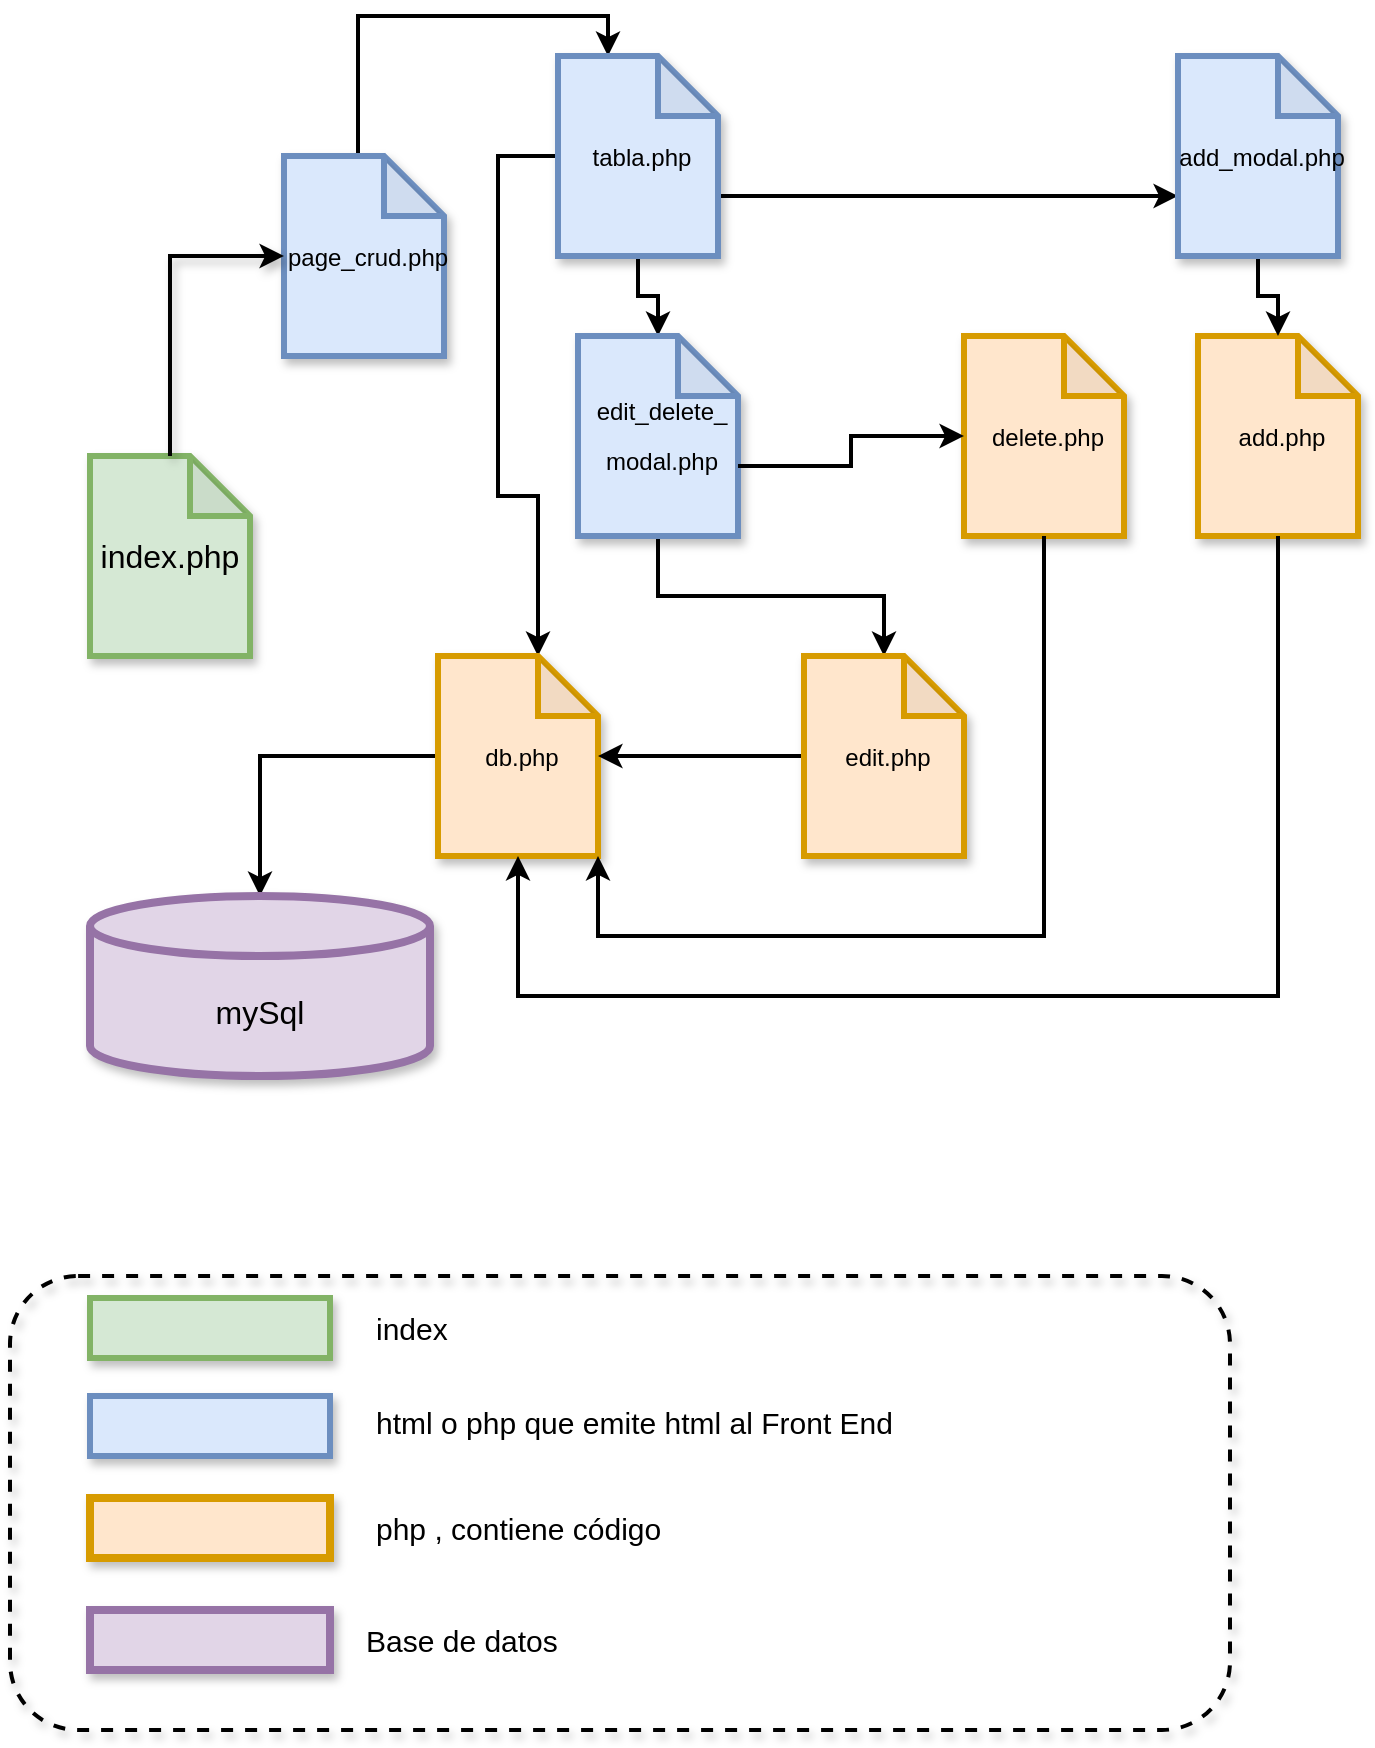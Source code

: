 <mxfile version="15.7.1" type="google"><diagram id="vjrGahB9gKQ22tohe8cG" name="Page-1"><mxGraphModel dx="1677" dy="994" grid="1" gridSize="10" guides="1" tooltips="1" connect="1" arrows="1" fold="1" page="1" pageScale="1" pageWidth="827" pageHeight="1169" math="0" shadow="0"><root><mxCell id="0"/><mxCell id="1" parent="0"/><mxCell id="PYQKEvDtpgHJo7ivIIoz-1" value="" style="rounded=1;whiteSpace=wrap;html=1;shadow=1;sketch=0;fontSize=30;fontColor=#FFFFFF;strokeWidth=2;gradientColor=#ffffff;gradientDirection=north;align=center;strokeColor=default;fillColor=none;dashed=1;" vertex="1" parent="1"><mxGeometry x="35" y="700" width="610" height="227" as="geometry"/></mxCell><mxCell id="PYQKEvDtpgHJo7ivIIoz-28" value="" style="rounded=0;whiteSpace=wrap;html=1;shadow=1;strokeWidth=3;fillColor=#d5e8d4;strokeColor=#82b366;" vertex="1" parent="1"><mxGeometry x="75" y="711" width="120" height="30" as="geometry"/></mxCell><mxCell id="PYQKEvDtpgHJo7ivIIoz-29" value="" style="rounded=0;whiteSpace=wrap;html=1;shadow=1;strokeWidth=3;fillColor=#dae8fc;strokeColor=#6c8ebf;" vertex="1" parent="1"><mxGeometry x="75" y="760" width="120" height="30" as="geometry"/></mxCell><mxCell id="PYQKEvDtpgHJo7ivIIoz-30" value="" style="rounded=0;whiteSpace=wrap;html=1;shadow=1;strokeWidth=4;fillColor=#ffe6cc;strokeColor=#d79b00;" vertex="1" parent="1"><mxGeometry x="75" y="811" width="120" height="30" as="geometry"/></mxCell><mxCell id="PYQKEvDtpgHJo7ivIIoz-31" value="" style="rounded=0;whiteSpace=wrap;html=1;shadow=1;strokeWidth=4;fillColor=#e1d5e7;strokeColor=#9673a6;" vertex="1" parent="1"><mxGeometry x="75" y="867" width="120" height="30" as="geometry"/></mxCell><mxCell id="PYQKEvDtpgHJo7ivIIoz-32" value="&lt;font style=&quot;font-size: 15px&quot;&gt;index&lt;/font&gt;" style="text;html=1;strokeColor=none;fillColor=none;align=left;verticalAlign=middle;whiteSpace=wrap;rounded=0;shadow=1;strokeWidth=2;" vertex="1" parent="1"><mxGeometry x="216" y="711" width="259" height="30" as="geometry"/></mxCell><mxCell id="PYQKEvDtpgHJo7ivIIoz-33" value="&lt;font style=&quot;font-size: 15px&quot;&gt;html o php que emite html al Front End&lt;/font&gt;" style="text;html=1;strokeColor=none;fillColor=none;align=left;verticalAlign=middle;whiteSpace=wrap;rounded=0;shadow=1;strokeWidth=2;" vertex="1" parent="1"><mxGeometry x="216" y="758" width="269" height="30" as="geometry"/></mxCell><mxCell id="PYQKEvDtpgHJo7ivIIoz-34" value="&lt;font style=&quot;font-size: 15px&quot;&gt;php , contiene código&amp;nbsp;&lt;/font&gt;" style="text;html=1;strokeColor=none;fillColor=none;align=left;verticalAlign=middle;whiteSpace=wrap;rounded=0;shadow=1;strokeWidth=2;" vertex="1" parent="1"><mxGeometry x="216" y="811" width="269" height="30" as="geometry"/></mxCell><mxCell id="PYQKEvDtpgHJo7ivIIoz-35" value="&lt;font style=&quot;font-size: 15px&quot;&gt;Base de datos&lt;/font&gt;" style="text;html=1;strokeColor=none;fillColor=none;align=left;verticalAlign=middle;whiteSpace=wrap;rounded=0;shadow=1;strokeWidth=2;" vertex="1" parent="1"><mxGeometry x="211" y="867" width="269" height="30" as="geometry"/></mxCell><mxCell id="PYQKEvDtpgHJo7ivIIoz-43" value="index.php" style="shape=note;whiteSpace=wrap;html=1;backgroundOutline=1;darkOpacity=0.05;fillColor=#d5e8d4;strokeColor=#82b366;strokeWidth=3;shadow=1;fontSize=16;" vertex="1" parent="1"><mxGeometry x="75" y="290" width="80" height="100" as="geometry"/></mxCell><mxCell id="PYQKEvDtpgHJo7ivIIoz-48" value="" style="edgeStyle=orthogonalEdgeStyle;rounded=0;orthogonalLoop=1;jettySize=auto;html=1;fontSize=12;strokeWidth=2;entryX=0;entryY=0;entryDx=25;entryDy=0;entryPerimeter=0;" edge="1" parent="1" source="PYQKEvDtpgHJo7ivIIoz-44" target="PYQKEvDtpgHJo7ivIIoz-47"><mxGeometry relative="1" as="geometry"><Array as="points"><mxPoint x="209" y="70"/><mxPoint x="334" y="70"/></Array></mxGeometry></mxCell><mxCell id="PYQKEvDtpgHJo7ivIIoz-44" value="&lt;p style=&quot;line-height: 0.9&quot;&gt;&lt;font style=&quot;font-size: 12px&quot;&gt;page_crud.php&lt;/font&gt;&lt;/p&gt;" style="shape=note;backgroundOutline=1;darkOpacity=0.05;fillColor=#dae8fc;strokeColor=#6c8ebf;strokeWidth=3;shadow=1;fontSize=13;whiteSpace=wrap;html=1;spacingRight=5;spacingLeft=9;" vertex="1" parent="1"><mxGeometry x="172" y="140" width="80" height="100" as="geometry"/></mxCell><mxCell id="PYQKEvDtpgHJo7ivIIoz-45" value="" style="endArrow=classic;html=1;rounded=0;entryX=0;entryY=0.5;entryDx=0;entryDy=0;entryPerimeter=0;shadow=1;strokeWidth=2;edgeStyle=orthogonalEdgeStyle;exitX=0.5;exitY=0;exitDx=0;exitDy=0;exitPerimeter=0;" edge="1" parent="1" source="PYQKEvDtpgHJo7ivIIoz-43" target="PYQKEvDtpgHJo7ivIIoz-44"><mxGeometry width="50" height="50" relative="1" as="geometry"><mxPoint x="230" y="431" as="sourcePoint"/><mxPoint x="280" y="381" as="targetPoint"/></mxGeometry></mxCell><mxCell id="PYQKEvDtpgHJo7ivIIoz-74" value="" style="edgeStyle=orthogonalEdgeStyle;rounded=0;orthogonalLoop=1;jettySize=auto;html=1;fontSize=12;strokeWidth=2;" edge="1" parent="1" source="PYQKEvDtpgHJo7ivIIoz-47" target="PYQKEvDtpgHJo7ivIIoz-73"><mxGeometry relative="1" as="geometry"><Array as="points"><mxPoint x="409" y="160"/><mxPoint x="409" y="160"/></Array></mxGeometry></mxCell><mxCell id="PYQKEvDtpgHJo7ivIIoz-84" value="" style="edgeStyle=orthogonalEdgeStyle;rounded=0;orthogonalLoop=1;jettySize=auto;html=1;fontSize=12;strokeWidth=2;" edge="1" parent="1" source="PYQKEvDtpgHJo7ivIIoz-47" target="PYQKEvDtpgHJo7ivIIoz-54"><mxGeometry relative="1" as="geometry"/></mxCell><mxCell id="PYQKEvDtpgHJo7ivIIoz-86" value="" style="edgeStyle=orthogonalEdgeStyle;rounded=0;orthogonalLoop=1;jettySize=auto;html=1;fontSize=12;strokeWidth=2;" edge="1" parent="1" source="PYQKEvDtpgHJo7ivIIoz-47" target="PYQKEvDtpgHJo7ivIIoz-49"><mxGeometry relative="1" as="geometry"><mxPoint x="219" y="210" as="targetPoint"/><Array as="points"><mxPoint x="279" y="140"/><mxPoint x="279" y="310"/><mxPoint x="299" y="310"/></Array></mxGeometry></mxCell><mxCell id="PYQKEvDtpgHJo7ivIIoz-47" value="&lt;p style=&quot;line-height: 0.9&quot;&gt;&lt;font style=&quot;font-size: 12px&quot;&gt;tabla.php&lt;/font&gt;&lt;/p&gt;" style="shape=note;backgroundOutline=1;darkOpacity=0.05;fillColor=#dae8fc;strokeColor=#6c8ebf;strokeWidth=3;shadow=1;fontSize=13;whiteSpace=wrap;html=1;spacingRight=5;spacingLeft=9;" vertex="1" parent="1"><mxGeometry x="309" y="90" width="80" height="100" as="geometry"/></mxCell><mxCell id="PYQKEvDtpgHJo7ivIIoz-53" value="" style="edgeStyle=orthogonalEdgeStyle;rounded=0;orthogonalLoop=1;jettySize=auto;html=1;fontSize=12;strokeWidth=2;" edge="1" parent="1" source="PYQKEvDtpgHJo7ivIIoz-49" target="PYQKEvDtpgHJo7ivIIoz-52"><mxGeometry relative="1" as="geometry"/></mxCell><mxCell id="PYQKEvDtpgHJo7ivIIoz-49" value="&lt;p style=&quot;line-height: 0.9&quot;&gt;&lt;font style=&quot;font-size: 12px&quot;&gt;db.php&lt;/font&gt;&lt;/p&gt;" style="shape=note;backgroundOutline=1;darkOpacity=0.05;fillColor=#ffe6cc;strokeColor=#d79b00;strokeWidth=3;shadow=1;fontSize=13;whiteSpace=wrap;html=1;spacingRight=5;spacingLeft=9;" vertex="1" parent="1"><mxGeometry x="249" y="390" width="80" height="100" as="geometry"/></mxCell><mxCell id="PYQKEvDtpgHJo7ivIIoz-52" value="mySql" style="shape=cylinder3;whiteSpace=wrap;html=1;boundedLbl=1;backgroundOutline=1;size=15;fillColor=#e1d5e7;strokeColor=#9673a6;shadow=1;strokeWidth=4;fontSize=16;" vertex="1" parent="1"><mxGeometry x="75" y="510" width="170" height="90" as="geometry"/></mxCell><mxCell id="PYQKEvDtpgHJo7ivIIoz-82" value="" style="edgeStyle=orthogonalEdgeStyle;rounded=0;orthogonalLoop=1;jettySize=auto;html=1;fontSize=12;strokeWidth=2;exitX=0.5;exitY=1;exitDx=0;exitDy=0;exitPerimeter=0;" edge="1" parent="1" source="PYQKEvDtpgHJo7ivIIoz-54" target="PYQKEvDtpgHJo7ivIIoz-81"><mxGeometry relative="1" as="geometry"/></mxCell><mxCell id="PYQKEvDtpgHJo7ivIIoz-54" value="&lt;p style=&quot;line-height: 0.9&quot;&gt;&lt;font style=&quot;font-size: 12px&quot;&gt;edit_delete_&lt;/font&gt;&lt;/p&gt;&lt;p style=&quot;line-height: 0.9&quot;&gt;&lt;font style=&quot;font-size: 12px&quot;&gt;modal.php&lt;/font&gt;&lt;/p&gt;" style="shape=note;backgroundOutline=1;darkOpacity=0.05;fillColor=#dae8fc;strokeColor=#6c8ebf;strokeWidth=3;shadow=1;fontSize=13;whiteSpace=wrap;html=1;spacingRight=5;spacingLeft=9;" vertex="1" parent="1"><mxGeometry x="319" y="230" width="80" height="100" as="geometry"/></mxCell><mxCell id="PYQKEvDtpgHJo7ivIIoz-56" value="&lt;p style=&quot;line-height: 0.9&quot;&gt;&lt;font style=&quot;font-size: 12px&quot;&gt;delete.php&lt;/font&gt;&lt;/p&gt;" style="shape=note;backgroundOutline=1;darkOpacity=0.05;fillColor=#ffe6cc;strokeColor=#d79b00;strokeWidth=3;shadow=1;fontSize=13;whiteSpace=wrap;html=1;spacingRight=5;spacingLeft=9;" vertex="1" parent="1"><mxGeometry x="512" y="230" width="80" height="100" as="geometry"/></mxCell><mxCell id="PYQKEvDtpgHJo7ivIIoz-72" value="&lt;p style=&quot;line-height: 0.9&quot;&gt;&lt;font style=&quot;font-size: 12px&quot;&gt;add.php&lt;/font&gt;&lt;/p&gt;" style="shape=note;backgroundOutline=1;darkOpacity=0.05;fillColor=#ffe6cc;strokeColor=#d79b00;strokeWidth=3;shadow=1;fontSize=13;whiteSpace=wrap;html=1;spacingRight=5;spacingLeft=9;" vertex="1" parent="1"><mxGeometry x="629" y="230" width="80" height="100" as="geometry"/></mxCell><mxCell id="PYQKEvDtpgHJo7ivIIoz-75" value="" style="edgeStyle=orthogonalEdgeStyle;rounded=0;orthogonalLoop=1;jettySize=auto;html=1;fontSize=12;strokeWidth=2;" edge="1" parent="1" source="PYQKEvDtpgHJo7ivIIoz-73" target="PYQKEvDtpgHJo7ivIIoz-72"><mxGeometry relative="1" as="geometry"/></mxCell><mxCell id="PYQKEvDtpgHJo7ivIIoz-73" value="&lt;p style=&quot;line-height: 0.9&quot;&gt;&lt;font style=&quot;font-size: 12px&quot;&gt;add_modal.php&lt;/font&gt;&lt;/p&gt;" style="shape=note;backgroundOutline=1;darkOpacity=0.05;fillColor=#dae8fc;strokeColor=#6c8ebf;strokeWidth=3;shadow=1;fontSize=13;whiteSpace=wrap;html=1;spacingRight=5;spacingLeft=9;" vertex="1" parent="1"><mxGeometry x="619" y="90" width="80" height="100" as="geometry"/></mxCell><mxCell id="PYQKEvDtpgHJo7ivIIoz-83" value="" style="edgeStyle=orthogonalEdgeStyle;rounded=0;orthogonalLoop=1;jettySize=auto;html=1;fontSize=12;strokeWidth=2;" edge="1" parent="1" source="PYQKEvDtpgHJo7ivIIoz-81" target="PYQKEvDtpgHJo7ivIIoz-49"><mxGeometry relative="1" as="geometry"/></mxCell><mxCell id="PYQKEvDtpgHJo7ivIIoz-81" value="&lt;p style=&quot;line-height: 0.9&quot;&gt;&lt;font style=&quot;font-size: 12px&quot;&gt;edit&lt;/font&gt;&lt;span style=&quot;font-size: 12px&quot;&gt;.php&lt;/span&gt;&lt;/p&gt;" style="shape=note;backgroundOutline=1;darkOpacity=0.05;fillColor=#ffe6cc;strokeColor=#d79b00;strokeWidth=3;shadow=1;fontSize=13;whiteSpace=wrap;html=1;spacingRight=5;spacingLeft=9;" vertex="1" parent="1"><mxGeometry x="432" y="390" width="80" height="100" as="geometry"/></mxCell><mxCell id="PYQKEvDtpgHJo7ivIIoz-87" value="" style="endArrow=classic;html=1;rounded=0;fontSize=12;strokeWidth=2;exitX=0.5;exitY=1;exitDx=0;exitDy=0;exitPerimeter=0;entryX=0.5;entryY=1;entryDx=0;entryDy=0;entryPerimeter=0;edgeStyle=orthogonalEdgeStyle;" edge="1" parent="1" source="PYQKEvDtpgHJo7ivIIoz-72" target="PYQKEvDtpgHJo7ivIIoz-49"><mxGeometry width="50" height="50" relative="1" as="geometry"><mxPoint x="309" y="340" as="sourcePoint"/><mxPoint x="669" y="500" as="targetPoint"/><Array as="points"><mxPoint x="669" y="560"/><mxPoint x="289" y="560"/></Array></mxGeometry></mxCell><mxCell id="PYQKEvDtpgHJo7ivIIoz-90" value="" style="endArrow=classic;html=1;rounded=0;fontSize=12;strokeWidth=2;exitX=0.5;exitY=1;exitDx=0;exitDy=0;exitPerimeter=0;entryX=1;entryY=1;entryDx=0;entryDy=0;entryPerimeter=0;edgeStyle=orthogonalEdgeStyle;" edge="1" parent="1" source="PYQKEvDtpgHJo7ivIIoz-56" target="PYQKEvDtpgHJo7ivIIoz-49"><mxGeometry width="50" height="50" relative="1" as="geometry"><mxPoint x="309" y="340" as="sourcePoint"/><mxPoint x="359" y="290" as="targetPoint"/><Array as="points"><mxPoint x="552" y="530"/><mxPoint x="329" y="530"/></Array></mxGeometry></mxCell><mxCell id="PYQKEvDtpgHJo7ivIIoz-91" value="" style="endArrow=classic;html=1;rounded=0;fontSize=12;strokeWidth=2;exitX=0;exitY=0;exitDx=80;exitDy=65;exitPerimeter=0;edgeStyle=orthogonalEdgeStyle;" edge="1" parent="1" source="PYQKEvDtpgHJo7ivIIoz-54" target="PYQKEvDtpgHJo7ivIIoz-56"><mxGeometry width="50" height="50" relative="1" as="geometry"><mxPoint x="409" y="350" as="sourcePoint"/><mxPoint x="459" y="300" as="targetPoint"/></mxGeometry></mxCell></root></mxGraphModel></diagram></mxfile>